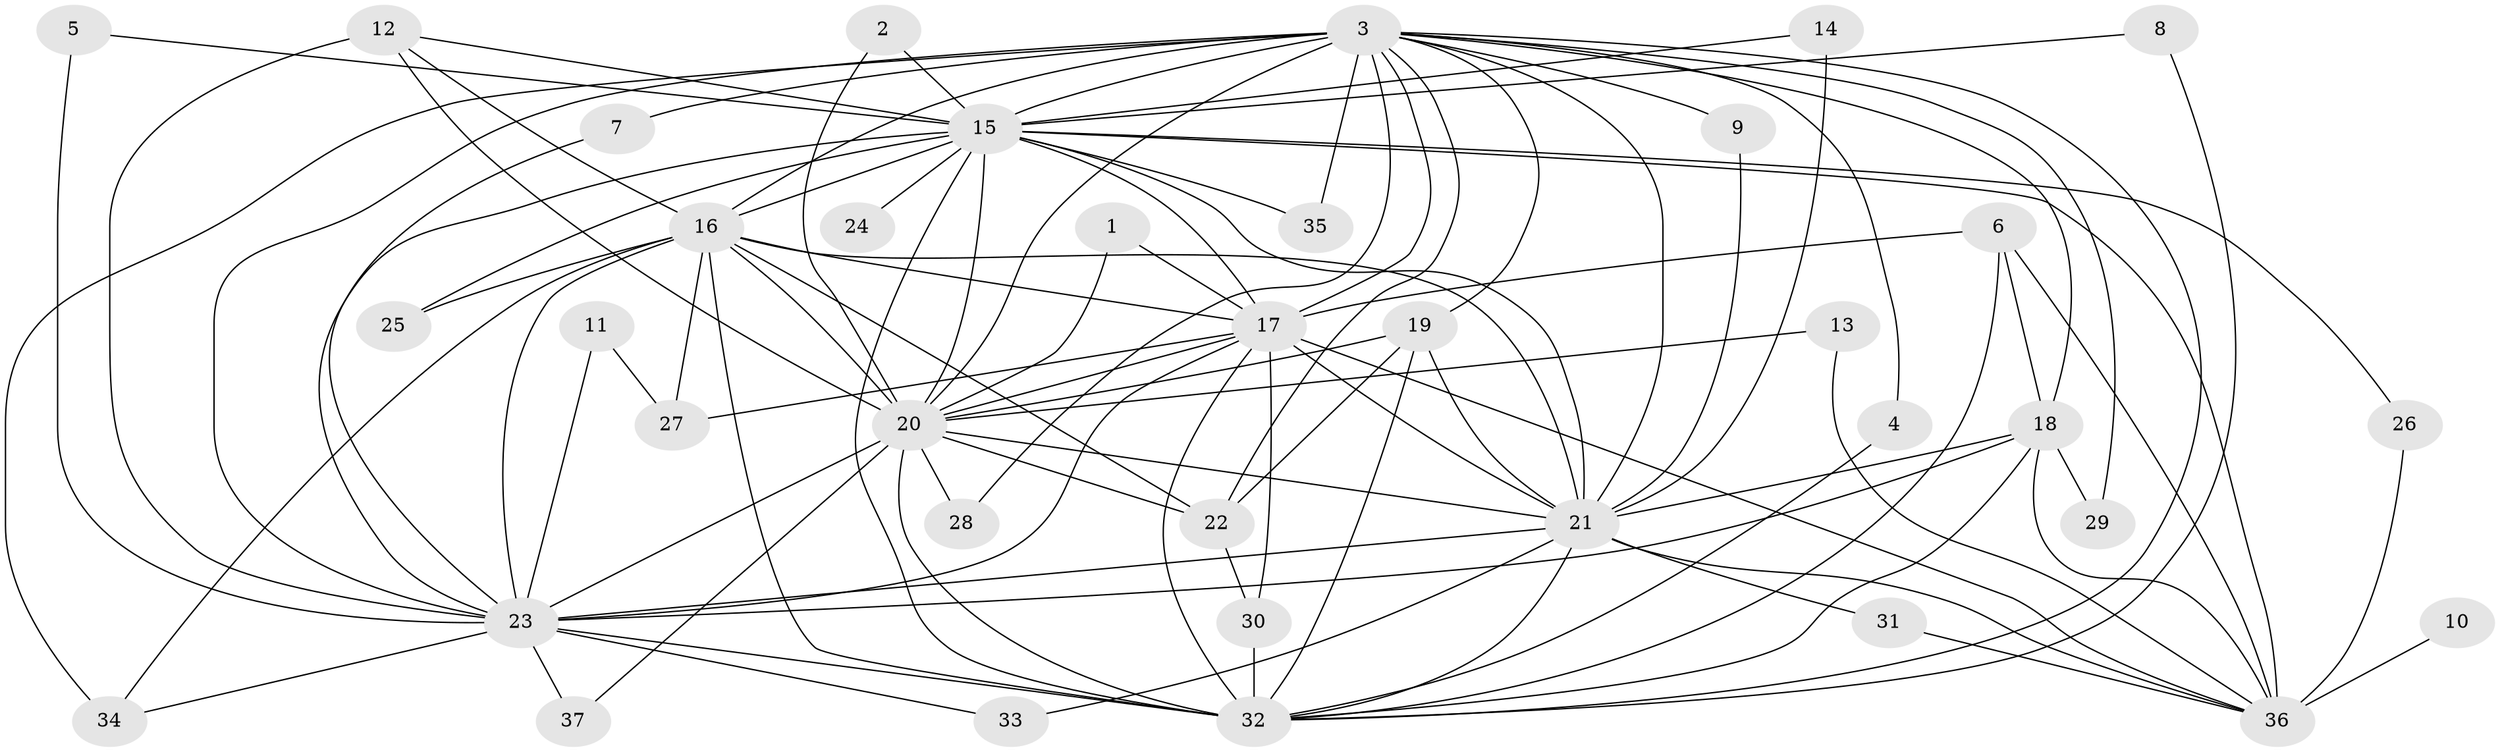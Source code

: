 // original degree distribution, {21: 0.0136986301369863, 11: 0.0136986301369863, 18: 0.0410958904109589, 22: 0.0136986301369863, 16: 0.0136986301369863, 13: 0.0273972602739726, 19: 0.0136986301369863, 2: 0.5616438356164384, 5: 0.0273972602739726, 4: 0.1095890410958904, 7: 0.0273972602739726, 3: 0.1232876712328767, 8: 0.0136986301369863}
// Generated by graph-tools (version 1.1) at 2025/25/03/09/25 03:25:45]
// undirected, 37 vertices, 98 edges
graph export_dot {
graph [start="1"]
  node [color=gray90,style=filled];
  1;
  2;
  3;
  4;
  5;
  6;
  7;
  8;
  9;
  10;
  11;
  12;
  13;
  14;
  15;
  16;
  17;
  18;
  19;
  20;
  21;
  22;
  23;
  24;
  25;
  26;
  27;
  28;
  29;
  30;
  31;
  32;
  33;
  34;
  35;
  36;
  37;
  1 -- 17 [weight=1.0];
  1 -- 20 [weight=1.0];
  2 -- 15 [weight=1.0];
  2 -- 20 [weight=1.0];
  3 -- 4 [weight=1.0];
  3 -- 7 [weight=1.0];
  3 -- 9 [weight=1.0];
  3 -- 15 [weight=5.0];
  3 -- 16 [weight=2.0];
  3 -- 17 [weight=2.0];
  3 -- 18 [weight=1.0];
  3 -- 19 [weight=1.0];
  3 -- 20 [weight=2.0];
  3 -- 21 [weight=3.0];
  3 -- 22 [weight=2.0];
  3 -- 23 [weight=3.0];
  3 -- 28 [weight=1.0];
  3 -- 29 [weight=1.0];
  3 -- 32 [weight=2.0];
  3 -- 34 [weight=1.0];
  3 -- 35 [weight=1.0];
  4 -- 32 [weight=1.0];
  5 -- 15 [weight=1.0];
  5 -- 23 [weight=1.0];
  6 -- 17 [weight=1.0];
  6 -- 18 [weight=1.0];
  6 -- 32 [weight=1.0];
  6 -- 36 [weight=1.0];
  7 -- 23 [weight=1.0];
  8 -- 15 [weight=1.0];
  8 -- 32 [weight=1.0];
  9 -- 21 [weight=1.0];
  10 -- 36 [weight=1.0];
  11 -- 23 [weight=1.0];
  11 -- 27 [weight=1.0];
  12 -- 15 [weight=1.0];
  12 -- 16 [weight=1.0];
  12 -- 20 [weight=1.0];
  12 -- 23 [weight=1.0];
  13 -- 20 [weight=1.0];
  13 -- 36 [weight=1.0];
  14 -- 15 [weight=1.0];
  14 -- 21 [weight=1.0];
  15 -- 16 [weight=2.0];
  15 -- 17 [weight=3.0];
  15 -- 20 [weight=3.0];
  15 -- 21 [weight=2.0];
  15 -- 23 [weight=2.0];
  15 -- 24 [weight=2.0];
  15 -- 25 [weight=1.0];
  15 -- 26 [weight=1.0];
  15 -- 32 [weight=3.0];
  15 -- 35 [weight=1.0];
  15 -- 36 [weight=3.0];
  16 -- 17 [weight=1.0];
  16 -- 20 [weight=2.0];
  16 -- 21 [weight=1.0];
  16 -- 22 [weight=2.0];
  16 -- 23 [weight=1.0];
  16 -- 25 [weight=2.0];
  16 -- 27 [weight=1.0];
  16 -- 32 [weight=1.0];
  16 -- 34 [weight=1.0];
  17 -- 20 [weight=1.0];
  17 -- 21 [weight=2.0];
  17 -- 23 [weight=2.0];
  17 -- 27 [weight=1.0];
  17 -- 30 [weight=1.0];
  17 -- 32 [weight=2.0];
  17 -- 36 [weight=1.0];
  18 -- 21 [weight=1.0];
  18 -- 23 [weight=1.0];
  18 -- 29 [weight=1.0];
  18 -- 32 [weight=1.0];
  18 -- 36 [weight=1.0];
  19 -- 20 [weight=1.0];
  19 -- 21 [weight=1.0];
  19 -- 22 [weight=1.0];
  19 -- 32 [weight=1.0];
  20 -- 21 [weight=2.0];
  20 -- 22 [weight=1.0];
  20 -- 23 [weight=1.0];
  20 -- 28 [weight=1.0];
  20 -- 32 [weight=1.0];
  20 -- 37 [weight=1.0];
  21 -- 23 [weight=1.0];
  21 -- 31 [weight=1.0];
  21 -- 32 [weight=1.0];
  21 -- 33 [weight=1.0];
  21 -- 36 [weight=1.0];
  22 -- 30 [weight=1.0];
  23 -- 32 [weight=1.0];
  23 -- 33 [weight=1.0];
  23 -- 34 [weight=1.0];
  23 -- 37 [weight=1.0];
  26 -- 36 [weight=1.0];
  30 -- 32 [weight=1.0];
  31 -- 36 [weight=1.0];
}
